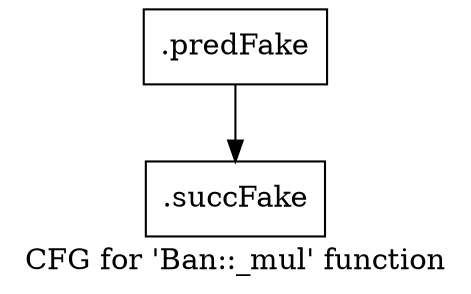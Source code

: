 digraph "CFG for 'Ban::_mul' function" {
	label="CFG for 'Ban::_mul' function";

	Node0x4e7f330 [shape=record,filename="",linenumber="",label="{.predFake}"];
	Node0x4e7f330 -> Node0x4e43c10[ callList="" memoryops="" filename="../../../../../src/ban_s3.cpp" execusionnum="0"];
	Node0x4e43c10 [shape=record,filename="../../../../../src/ban_s3.cpp",linenumber="117",label="{.succFake}"];
}
